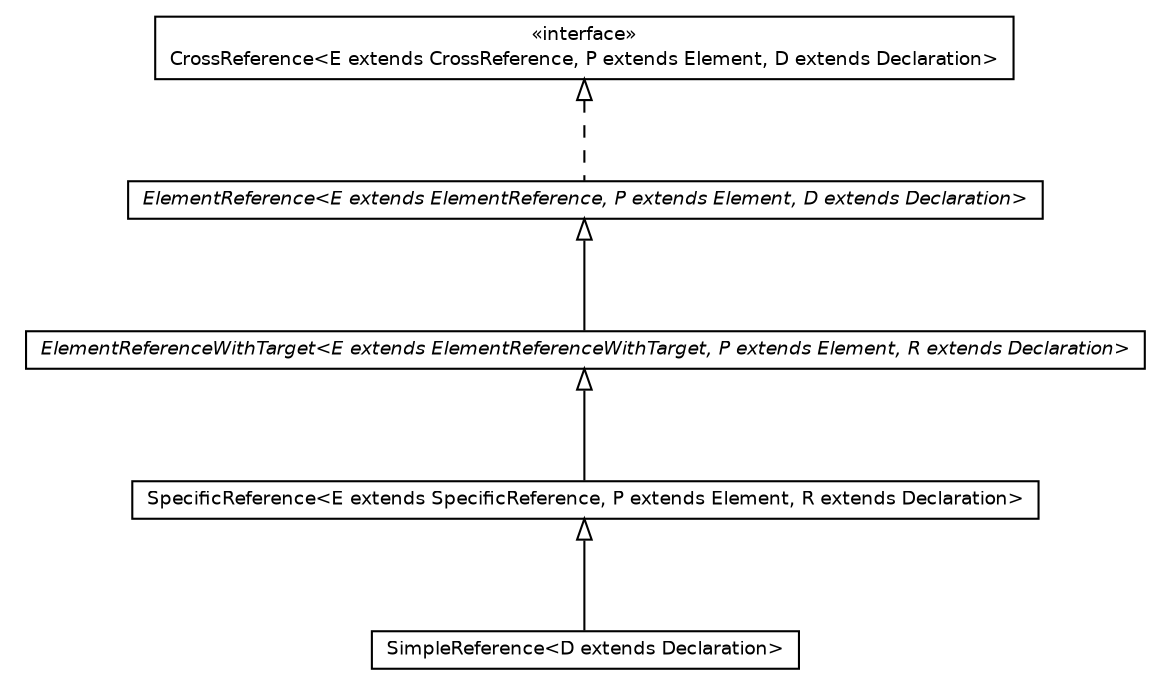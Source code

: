 #!/usr/local/bin/dot
#
# Class diagram 
# Generated by UMLGraph version 5.2 (http://www.umlgraph.org/)
#

digraph G {
	edge [fontname="Helvetica",fontsize=10,labelfontname="Helvetica",labelfontsize=10];
	node [fontname="Helvetica",fontsize=10,shape=plaintext];
	nodesep=0.25;
	ranksep=0.5;
	// chameleon.core.reference.SpecificReference<E extends chameleon.core.reference.SpecificReference, P extends chameleon.core.element.Element, R extends chameleon.core.declaration.Declaration>
	c2597 [label=<<table title="chameleon.core.reference.SpecificReference" border="0" cellborder="1" cellspacing="0" cellpadding="2" port="p" href="./SpecificReference.html">
		<tr><td><table border="0" cellspacing="0" cellpadding="1">
<tr><td align="center" balign="center"> SpecificReference&lt;E extends SpecificReference, P extends Element, R extends Declaration&gt; </td></tr>
		</table></td></tr>
		</table>>, fontname="Helvetica", fontcolor="black", fontsize=9.0];
	// chameleon.core.reference.SimpleReference<D extends chameleon.core.declaration.Declaration>
	c2598 [label=<<table title="chameleon.core.reference.SimpleReference" border="0" cellborder="1" cellspacing="0" cellpadding="2" port="p" href="./SimpleReference.html">
		<tr><td><table border="0" cellspacing="0" cellpadding="1">
<tr><td align="center" balign="center"> SimpleReference&lt;D extends Declaration&gt; </td></tr>
		</table></td></tr>
		</table>>, fontname="Helvetica", fontcolor="black", fontsize=9.0];
	// chameleon.core.reference.ElementReferenceWithTarget<E extends chameleon.core.reference.ElementReferenceWithTarget, P extends chameleon.core.element.Element, R extends chameleon.core.declaration.Declaration>
	c2599 [label=<<table title="chameleon.core.reference.ElementReferenceWithTarget" border="0" cellborder="1" cellspacing="0" cellpadding="2" port="p" href="./ElementReferenceWithTarget.html">
		<tr><td><table border="0" cellspacing="0" cellpadding="1">
<tr><td align="center" balign="center"><font face="Helvetica-Oblique"> ElementReferenceWithTarget&lt;E extends ElementReferenceWithTarget, P extends Element, R extends Declaration&gt; </font></td></tr>
		</table></td></tr>
		</table>>, fontname="Helvetica", fontcolor="black", fontsize=9.0];
	// chameleon.core.reference.ElementReference<E extends chameleon.core.reference.ElementReference, P extends chameleon.core.element.Element, D extends chameleon.core.declaration.Declaration>
	c2600 [label=<<table title="chameleon.core.reference.ElementReference" border="0" cellborder="1" cellspacing="0" cellpadding="2" port="p" href="./ElementReference.html">
		<tr><td><table border="0" cellspacing="0" cellpadding="1">
<tr><td align="center" balign="center"><font face="Helvetica-Oblique"> ElementReference&lt;E extends ElementReference, P extends Element, D extends Declaration&gt; </font></td></tr>
		</table></td></tr>
		</table>>, fontname="Helvetica", fontcolor="black", fontsize=9.0];
	// chameleon.core.reference.CrossReference<E extends chameleon.core.reference.CrossReference, P extends chameleon.core.element.Element, D extends chameleon.core.declaration.Declaration>
	c2601 [label=<<table title="chameleon.core.reference.CrossReference" border="0" cellborder="1" cellspacing="0" cellpadding="2" port="p" href="./CrossReference.html">
		<tr><td><table border="0" cellspacing="0" cellpadding="1">
<tr><td align="center" balign="center"> &#171;interface&#187; </td></tr>
<tr><td align="center" balign="center"> CrossReference&lt;E extends CrossReference, P extends Element, D extends Declaration&gt; </td></tr>
		</table></td></tr>
		</table>>, fontname="Helvetica", fontcolor="black", fontsize=9.0];
	//chameleon.core.reference.SpecificReference<E extends chameleon.core.reference.SpecificReference, P extends chameleon.core.element.Element, R extends chameleon.core.declaration.Declaration> extends chameleon.core.reference.ElementReferenceWithTarget<E, P, R>
	c2599:p -> c2597:p [dir=back,arrowtail=empty];
	//chameleon.core.reference.SimpleReference<D extends chameleon.core.declaration.Declaration> extends chameleon.core.reference.SpecificReference<chameleon.core.reference.SimpleReference<D>, chameleon.core.element.Element, D>
	c2597:p -> c2598:p [dir=back,arrowtail=empty];
	//chameleon.core.reference.ElementReferenceWithTarget<E extends chameleon.core.reference.ElementReferenceWithTarget, P extends chameleon.core.element.Element, R extends chameleon.core.declaration.Declaration> extends chameleon.core.reference.ElementReference<E, P, R>
	c2600:p -> c2599:p [dir=back,arrowtail=empty];
	//chameleon.core.reference.ElementReference<E extends chameleon.core.reference.ElementReference, P extends chameleon.core.element.Element, D extends chameleon.core.declaration.Declaration> implements chameleon.core.reference.CrossReference<E extends chameleon.core.reference.CrossReference, P extends chameleon.core.element.Element, D extends chameleon.core.declaration.Declaration>
	c2601:p -> c2600:p [dir=back,arrowtail=empty,style=dashed];
}

